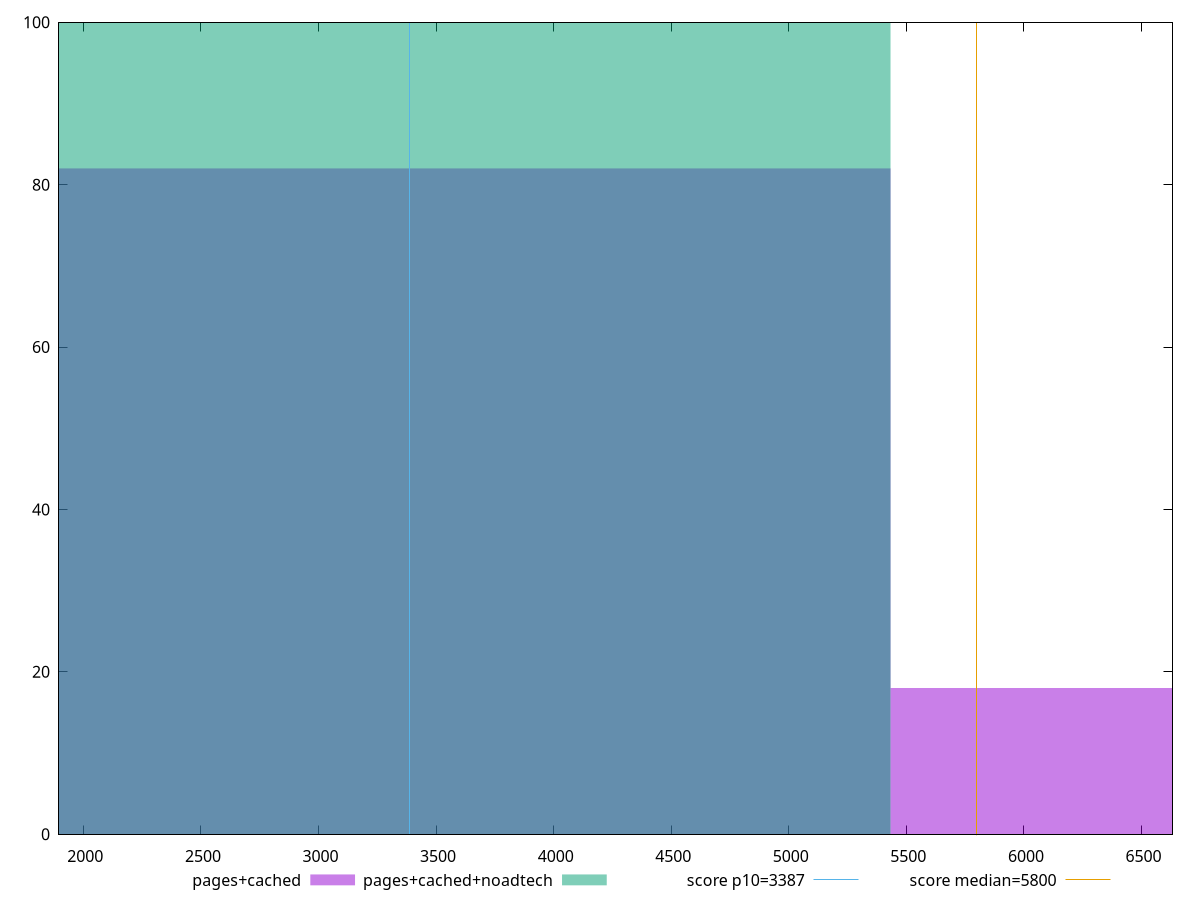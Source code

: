 reset

$pagesCached <<EOF
7243.633372960915 18
3621.8166864804575 82
EOF

$pagesCachedNoadtech <<EOF
3621.8166864804575 100
EOF

set key outside below
set boxwidth 3621.8166864804575
set xrange [1896.4170000000004:6631.904217945412]
set yrange [0:100]
set trange [0:100]
set style fill transparent solid 0.5 noborder

set parametric
set terminal svg size 640, 500 enhanced background rgb 'white'
set output "report_00018_2021-02-10T15-25-16.877Z/speed-index/comparison/histogram/1_vs_2.svg"

plot $pagesCached title "pages+cached" with boxes, \
     $pagesCachedNoadtech title "pages+cached+noadtech" with boxes, \
     3387,t title "score p10=3387", \
     5800,t title "score median=5800"

reset
